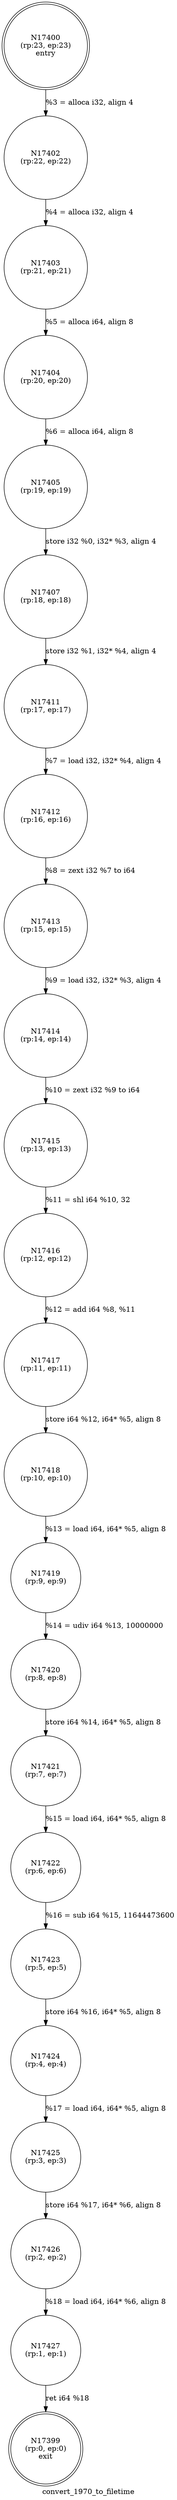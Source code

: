 digraph convert_1970_to_filetime {
label="convert_1970_to_filetime"
17399 [label="N17399\n(rp:0, ep:0)\nexit", shape="doublecircle"]
17400 [label="N17400\n(rp:23, ep:23)\nentry", shape="doublecircle"]
17400 -> 17402 [label="%3 = alloca i32, align 4"]
17402 [label="N17402\n(rp:22, ep:22)", shape="circle"]
17402 -> 17403 [label="%4 = alloca i32, align 4"]
17403 [label="N17403\n(rp:21, ep:21)", shape="circle"]
17403 -> 17404 [label="%5 = alloca i64, align 8"]
17404 [label="N17404\n(rp:20, ep:20)", shape="circle"]
17404 -> 17405 [label="%6 = alloca i64, align 8"]
17405 [label="N17405\n(rp:19, ep:19)", shape="circle"]
17405 -> 17407 [label="store i32 %0, i32* %3, align 4"]
17407 [label="N17407\n(rp:18, ep:18)", shape="circle"]
17407 -> 17411 [label="store i32 %1, i32* %4, align 4"]
17411 [label="N17411\n(rp:17, ep:17)", shape="circle"]
17411 -> 17412 [label="%7 = load i32, i32* %4, align 4"]
17412 [label="N17412\n(rp:16, ep:16)", shape="circle"]
17412 -> 17413 [label="%8 = zext i32 %7 to i64"]
17413 [label="N17413\n(rp:15, ep:15)", shape="circle"]
17413 -> 17414 [label="%9 = load i32, i32* %3, align 4"]
17414 [label="N17414\n(rp:14, ep:14)", shape="circle"]
17414 -> 17415 [label="%10 = zext i32 %9 to i64"]
17415 [label="N17415\n(rp:13, ep:13)", shape="circle"]
17415 -> 17416 [label="%11 = shl i64 %10, 32"]
17416 [label="N17416\n(rp:12, ep:12)", shape="circle"]
17416 -> 17417 [label="%12 = add i64 %8, %11"]
17417 [label="N17417\n(rp:11, ep:11)", shape="circle"]
17417 -> 17418 [label="store i64 %12, i64* %5, align 8"]
17418 [label="N17418\n(rp:10, ep:10)", shape="circle"]
17418 -> 17419 [label="%13 = load i64, i64* %5, align 8"]
17419 [label="N17419\n(rp:9, ep:9)", shape="circle"]
17419 -> 17420 [label="%14 = udiv i64 %13, 10000000"]
17420 [label="N17420\n(rp:8, ep:8)", shape="circle"]
17420 -> 17421 [label="store i64 %14, i64* %5, align 8"]
17421 [label="N17421\n(rp:7, ep:7)", shape="circle"]
17421 -> 17422 [label="%15 = load i64, i64* %5, align 8"]
17422 [label="N17422\n(rp:6, ep:6)", shape="circle"]
17422 -> 17423 [label="%16 = sub i64 %15, 11644473600"]
17423 [label="N17423\n(rp:5, ep:5)", shape="circle"]
17423 -> 17424 [label="store i64 %16, i64* %5, align 8"]
17424 [label="N17424\n(rp:4, ep:4)", shape="circle"]
17424 -> 17425 [label="%17 = load i64, i64* %5, align 8"]
17425 [label="N17425\n(rp:3, ep:3)", shape="circle"]
17425 -> 17426 [label="store i64 %17, i64* %6, align 8"]
17426 [label="N17426\n(rp:2, ep:2)", shape="circle"]
17426 -> 17427 [label="%18 = load i64, i64* %6, align 8"]
17427 [label="N17427\n(rp:1, ep:1)", shape="circle"]
17427 -> 17399 [label="ret i64 %18"]
}
